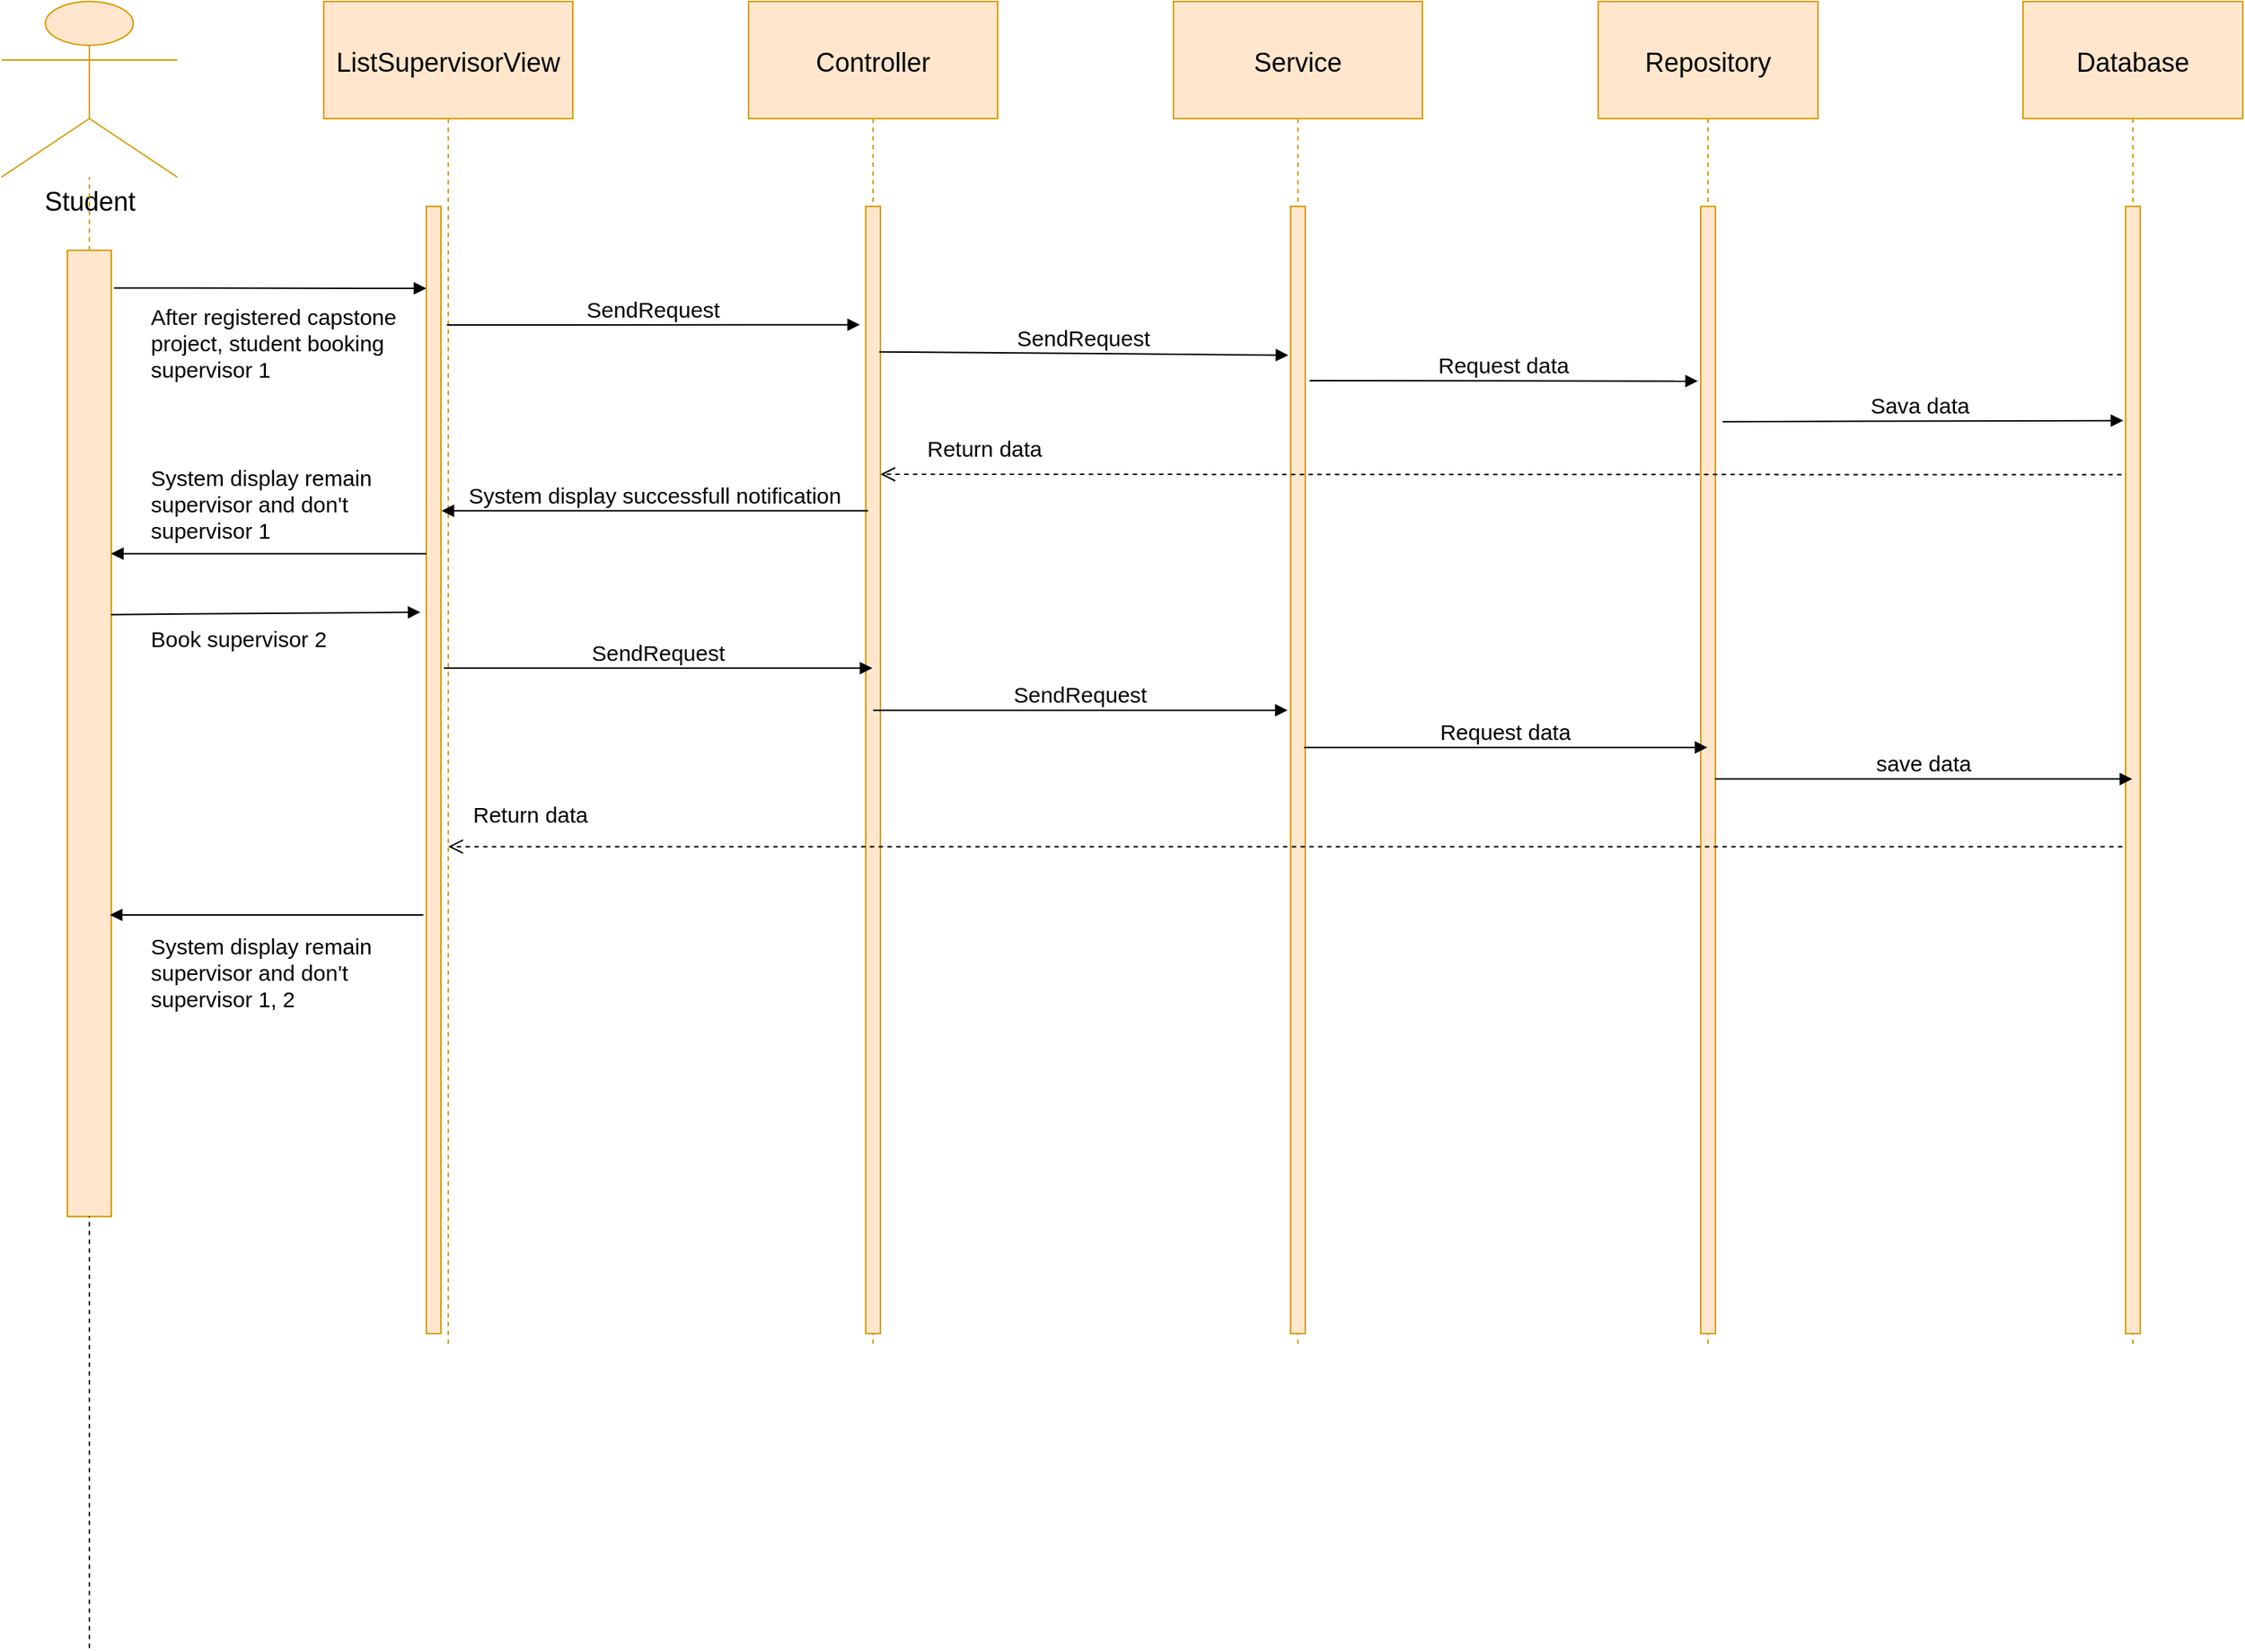 <mxfile version="14.1.1" type="device"><diagram id="jDtmIEbCMwDQXtz99wom" name="Page-1"><mxGraphModel dx="2486" dy="1224" grid="1" gridSize="10" guides="1" tooltips="1" connect="1" arrows="1" fold="1" page="1" pageScale="1" pageWidth="3300" pageHeight="4681" math="0" shadow="0"><root><mxCell id="0"/><mxCell id="1" parent="0"/><mxCell id="IumV6TvuwaspiA9U4c3H-1" value="&lt;span style=&quot;font-size: 18px&quot;&gt;Student&lt;/span&gt;" style="shape=umlActor;verticalLabelPosition=bottom;verticalAlign=top;html=1;outlineConnect=0;fillColor=#ffe6cc;strokeColor=#d79b00;" parent="1" vertex="1"><mxGeometry x="100" y="40" width="120" height="120" as="geometry"/></mxCell><mxCell id="IumV6TvuwaspiA9U4c3H-4" value="" style="endArrow=none;dashed=1;html=1;fillColor=#ffe6cc;strokeColor=#d79b00;" parent="1" source="IumV6TvuwaspiA9U4c3H-5" target="IumV6TvuwaspiA9U4c3H-1" edge="1"><mxGeometry width="50" height="50" relative="1" as="geometry"><mxPoint x="160" y="1164.8" as="sourcePoint"/><mxPoint x="900" y="420" as="targetPoint"/></mxGeometry></mxCell><mxCell id="IumV6TvuwaspiA9U4c3H-5" value="" style="rounded=0;whiteSpace=wrap;html=1;fillColor=#ffe6cc;strokeColor=#d79b00;" parent="1" vertex="1"><mxGeometry x="145" y="210" width="30" height="660" as="geometry"/></mxCell><mxCell id="IumV6TvuwaspiA9U4c3H-7" value="" style="endArrow=none;dashed=1;html=1;" parent="1" target="IumV6TvuwaspiA9U4c3H-5" edge="1"><mxGeometry width="50" height="50" relative="1" as="geometry"><mxPoint x="160" y="1164.8" as="sourcePoint"/><mxPoint x="160" y="160" as="targetPoint"/></mxGeometry></mxCell><mxCell id="IumV6TvuwaspiA9U4c3H-8" value="ListSupervisorView" style="shape=umlLifeline;perimeter=lifelinePerimeter;container=1;collapsible=0;recursiveResize=0;rounded=0;shadow=0;strokeWidth=1;fillColor=#ffe6cc;strokeColor=#d79b00;size=80;fontSize=18;" parent="1" vertex="1"><mxGeometry x="320" y="40" width="170" height="920" as="geometry"/></mxCell><mxCell id="IumV6TvuwaspiA9U4c3H-9" value="" style="points=[];perimeter=orthogonalPerimeter;rounded=0;shadow=0;strokeWidth=1;fillColor=#ffe6cc;strokeColor=#d79b00;" parent="IumV6TvuwaspiA9U4c3H-8" vertex="1"><mxGeometry x="70" y="140" width="10" height="770" as="geometry"/></mxCell><mxCell id="IumV6TvuwaspiA9U4c3H-10" value="Controller" style="shape=umlLifeline;perimeter=lifelinePerimeter;container=1;collapsible=0;recursiveResize=0;rounded=0;shadow=0;strokeWidth=1;fillColor=#ffe6cc;strokeColor=#d79b00;size=80;fontSize=18;" parent="1" vertex="1"><mxGeometry x="610" y="40" width="170" height="920" as="geometry"/></mxCell><mxCell id="IumV6TvuwaspiA9U4c3H-11" value="" style="points=[];perimeter=orthogonalPerimeter;rounded=0;shadow=0;strokeWidth=1;fillColor=#ffe6cc;strokeColor=#d79b00;" parent="IumV6TvuwaspiA9U4c3H-10" vertex="1"><mxGeometry x="80" y="140" width="10" height="770" as="geometry"/></mxCell><mxCell id="IumV6TvuwaspiA9U4c3H-12" value="Service" style="shape=umlLifeline;perimeter=lifelinePerimeter;container=1;collapsible=0;recursiveResize=0;rounded=0;shadow=0;strokeWidth=1;fillColor=#ffe6cc;strokeColor=#d79b00;size=80;fontSize=18;" parent="1" vertex="1"><mxGeometry x="900" y="40" width="170" height="920" as="geometry"/></mxCell><mxCell id="IumV6TvuwaspiA9U4c3H-13" value="" style="points=[];perimeter=orthogonalPerimeter;rounded=0;shadow=0;strokeWidth=1;fillColor=#ffe6cc;strokeColor=#d79b00;" parent="IumV6TvuwaspiA9U4c3H-12" vertex="1"><mxGeometry x="80" y="140" width="10" height="770" as="geometry"/></mxCell><mxCell id="IumV6TvuwaspiA9U4c3H-14" value="Repository" style="shape=umlLifeline;perimeter=lifelinePerimeter;container=1;collapsible=0;recursiveResize=0;rounded=0;shadow=0;strokeWidth=1;fillColor=#ffe6cc;strokeColor=#d79b00;size=80;fontSize=18;" parent="1" vertex="1"><mxGeometry x="1190" y="40" width="150" height="920" as="geometry"/></mxCell><mxCell id="IumV6TvuwaspiA9U4c3H-15" value="" style="points=[];perimeter=orthogonalPerimeter;rounded=0;shadow=0;strokeWidth=1;fillColor=#ffe6cc;strokeColor=#d79b00;" parent="IumV6TvuwaspiA9U4c3H-14" vertex="1"><mxGeometry x="70" y="140" width="10" height="770" as="geometry"/></mxCell><mxCell id="IumV6TvuwaspiA9U4c3H-16" value="Database" style="shape=umlLifeline;perimeter=lifelinePerimeter;container=1;collapsible=0;recursiveResize=0;rounded=0;shadow=0;strokeWidth=1;fillColor=#ffe6cc;strokeColor=#d79b00;size=80;fontSize=18;" parent="1" vertex="1"><mxGeometry x="1480" y="40" width="150" height="920" as="geometry"/></mxCell><mxCell id="IumV6TvuwaspiA9U4c3H-17" value="" style="points=[];perimeter=orthogonalPerimeter;rounded=0;shadow=0;strokeWidth=1;fillColor=#ffe6cc;strokeColor=#d79b00;" parent="IumV6TvuwaspiA9U4c3H-16" vertex="1"><mxGeometry x="70" y="140" width="10" height="770" as="geometry"/></mxCell><mxCell id="IumV6TvuwaspiA9U4c3H-18" value="" style="verticalAlign=bottom;endArrow=block;shadow=0;strokeWidth=1;fontSize=15;exitX=1.06;exitY=0.039;exitDx=0;exitDy=0;exitPerimeter=0;" parent="1" source="IumV6TvuwaspiA9U4c3H-5" edge="1"><mxGeometry x="0.343" y="36" relative="1" as="geometry"><mxPoint x="180" y="280" as="sourcePoint"/><mxPoint x="390" y="236" as="targetPoint"/><mxPoint as="offset"/></mxGeometry></mxCell><mxCell id="IumV6TvuwaspiA9U4c3H-19" value="SendRequest" style="verticalAlign=bottom;endArrow=block;shadow=0;strokeWidth=1;fontSize=15;entryX=-0.399;entryY=0.105;entryDx=0;entryDy=0;entryPerimeter=0;" parent="1" target="IumV6TvuwaspiA9U4c3H-11" edge="1"><mxGeometry relative="1" as="geometry"><mxPoint x="404" y="261" as="sourcePoint"/><mxPoint x="400.41" y="289.29" as="targetPoint"/></mxGeometry></mxCell><mxCell id="IumV6TvuwaspiA9U4c3H-20" value="SendRequest" style="verticalAlign=bottom;endArrow=block;shadow=0;strokeWidth=1;fontSize=15;entryX=-0.159;entryY=0.132;entryDx=0;entryDy=0;entryPerimeter=0;exitX=0.921;exitY=0.129;exitDx=0;exitDy=0;exitPerimeter=0;" parent="1" source="IumV6TvuwaspiA9U4c3H-11" target="IumV6TvuwaspiA9U4c3H-13" edge="1"><mxGeometry relative="1" as="geometry"><mxPoint x="200" y="300" as="sourcePoint"/><mxPoint x="410.41" y="299.29" as="targetPoint"/></mxGeometry></mxCell><mxCell id="IumV6TvuwaspiA9U4c3H-21" value="Request data" style="verticalAlign=bottom;endArrow=block;shadow=0;strokeWidth=1;fontSize=15;entryX=-0.199;entryY=0.155;entryDx=0;entryDy=0;entryPerimeter=0;" parent="1" target="IumV6TvuwaspiA9U4c3H-15" edge="1"><mxGeometry relative="1" as="geometry"><mxPoint x="993" y="299" as="sourcePoint"/><mxPoint x="988.41" y="291.64" as="targetPoint"/></mxGeometry></mxCell><mxCell id="IumV6TvuwaspiA9U4c3H-22" value="Sava data " style="verticalAlign=bottom;endArrow=block;shadow=0;strokeWidth=1;fontSize=15;entryX=-0.159;entryY=0.19;entryDx=0;entryDy=0;entryPerimeter=0;exitX=1.481;exitY=0.191;exitDx=0;exitDy=0;exitPerimeter=0;" parent="1" source="IumV6TvuwaspiA9U4c3H-15" target="IumV6TvuwaspiA9U4c3H-17" edge="1"><mxGeometry relative="1" as="geometry"><mxPoint x="1003" y="309" as="sourcePoint"/><mxPoint x="1268.01" y="309.35" as="targetPoint"/></mxGeometry></mxCell><mxCell id="IumV6TvuwaspiA9U4c3H-24" value="" style="verticalAlign=bottom;endArrow=open;dashed=1;endSize=8;shadow=0;strokeWidth=1;exitX=-0.279;exitY=0.238;exitDx=0;exitDy=0;exitPerimeter=0;" parent="1" source="IumV6TvuwaspiA9U4c3H-17" edge="1"><mxGeometry relative="1" as="geometry"><mxPoint x="700" y="363" as="targetPoint"/><mxPoint x="936.41" y="534.97" as="sourcePoint"/></mxGeometry></mxCell><mxCell id="IumV6TvuwaspiA9U4c3H-35" value="Request data" style="verticalAlign=bottom;endArrow=block;shadow=0;strokeWidth=1;fontSize=15;exitX=0.92;exitY=0.48;exitDx=0;exitDy=0;exitPerimeter=0;" parent="1" source="IumV6TvuwaspiA9U4c3H-13" target="IumV6TvuwaspiA9U4c3H-14" edge="1"><mxGeometry relative="1" as="geometry"><mxPoint x="1003" y="309" as="sourcePoint"/><mxPoint x="1268.01" y="309.35" as="targetPoint"/></mxGeometry></mxCell><mxCell id="IumV6TvuwaspiA9U4c3H-36" value="save data" style="verticalAlign=bottom;endArrow=block;shadow=0;strokeWidth=1;fontSize=15;exitX=0.972;exitY=0.508;exitDx=0;exitDy=0;exitPerimeter=0;" parent="1" source="IumV6TvuwaspiA9U4c3H-15" target="IumV6TvuwaspiA9U4c3H-16" edge="1"><mxGeometry relative="1" as="geometry"><mxPoint x="1284.81" y="337.07" as="sourcePoint"/><mxPoint x="1558.41" y="336.3" as="targetPoint"/></mxGeometry></mxCell><mxCell id="IumV6TvuwaspiA9U4c3H-37" value="" style="verticalAlign=bottom;endArrow=open;dashed=1;endSize=8;shadow=0;strokeWidth=1;exitX=-0.221;exitY=0.568;exitDx=0;exitDy=0;exitPerimeter=0;" parent="1" source="IumV6TvuwaspiA9U4c3H-17" target="IumV6TvuwaspiA9U4c3H-8" edge="1"><mxGeometry relative="1" as="geometry"><mxPoint x="1000" y="373" as="targetPoint"/><mxPoint x="1557.21" y="373.26" as="sourcePoint"/></mxGeometry></mxCell><mxCell id="IumV6TvuwaspiA9U4c3H-38" value="&lt;span style=&quot;color: rgb(0, 0, 0); font-family: helvetica; font-size: 15px; font-style: normal; font-weight: 400; letter-spacing: normal; text-align: center; text-indent: 0px; text-transform: none; word-spacing: 0px; background-color: rgb(255, 255, 255); display: inline; float: none;&quot;&gt;Return data&lt;/span&gt;" style="text;whiteSpace=wrap;html=1;" parent="1" vertex="1"><mxGeometry x="420" y="580" width="100" height="30" as="geometry"/></mxCell><mxCell id="IumV6TvuwaspiA9U4c3H-39" value="" style="verticalAlign=bottom;endArrow=block;shadow=0;strokeWidth=1;fontSize=15;" parent="1" edge="1"><mxGeometry x="-0.271" y="-44" relative="1" as="geometry"><mxPoint x="388" y="664" as="sourcePoint"/><mxPoint x="174" y="664" as="targetPoint"/><mxPoint as="offset"/></mxGeometry></mxCell><mxCell id="BjDTo32C-EoiDIEmm9K--1" value="&lt;span style=&quot;color: rgb(0 , 0 , 0) ; font-family: &amp;#34;helvetica&amp;#34; ; font-size: 15px ; font-style: normal ; font-weight: 400 ; letter-spacing: normal ; text-align: center ; text-indent: 0px ; text-transform: none ; word-spacing: 0px ; background-color: rgb(255 , 255 , 255) ; display: inline ; float: none&quot;&gt;After registered capstone&lt;/span&gt;&lt;br style=&quot;padding: 0px ; margin: 0px ; color: rgb(0 , 0 , 0) ; font-family: &amp;#34;helvetica&amp;#34; ; font-size: 15px ; font-style: normal ; font-weight: 400 ; letter-spacing: normal ; text-align: center ; text-indent: 0px ; text-transform: none ; word-spacing: 0px&quot;&gt;&lt;span style=&quot;color: rgb(0 , 0 , 0) ; font-family: &amp;#34;helvetica&amp;#34; ; font-size: 15px ; font-style: normal ; font-weight: 400 ; letter-spacing: normal ; text-align: center ; text-indent: 0px ; text-transform: none ; word-spacing: 0px ; background-color: rgb(255 , 255 , 255) ; display: inline ; float: none&quot;&gt;project, student booking &lt;br&gt;supervisor 1&lt;/span&gt;" style="text;whiteSpace=wrap;html=1;" vertex="1" parent="1"><mxGeometry x="200" y="240" width="260" height="40" as="geometry"/></mxCell><mxCell id="BjDTo32C-EoiDIEmm9K--2" value="&lt;span style=&quot;font-family: &amp;#34;helvetica&amp;#34; ; font-size: 15px ; text-align: center ; background-color: rgb(255 , 255 , 255)&quot;&gt;System display remain&amp;nbsp;&lt;/span&gt;&lt;br style=&quot;padding: 0px ; margin: 0px ; font-family: &amp;#34;helvetica&amp;#34; ; font-size: 15px ; text-align: center&quot;&gt;&lt;span style=&quot;font-family: &amp;#34;helvetica&amp;#34; ; font-size: 15px ; text-align: center ; background-color: rgb(255 , 255 , 255)&quot;&gt;supervisor and don't&amp;nbsp;&lt;br&gt;supervisor 1, 2&lt;/span&gt;" style="text;whiteSpace=wrap;html=1;" vertex="1" parent="1"><mxGeometry x="200" y="670" width="180" height="40" as="geometry"/></mxCell><mxCell id="IumV6TvuwaspiA9U4c3H-25" value="&lt;span style=&quot;color: rgb(0 , 0 , 0) ; font-family: &amp;#34;helvetica&amp;#34; ; font-size: 15px ; font-style: normal ; font-weight: 400 ; letter-spacing: normal ; text-align: center ; text-indent: 0px ; text-transform: none ; word-spacing: 0px ; background-color: rgb(255 , 255 , 255) ; display: inline ; float: none&quot;&gt;Return data&lt;/span&gt;" style="text;whiteSpace=wrap;html=1;" parent="1" vertex="1"><mxGeometry x="730" y="330" width="120" height="30" as="geometry"/></mxCell><mxCell id="BjDTo32C-EoiDIEmm9K--3" value="" style="verticalAlign=bottom;endArrow=block;shadow=0;strokeWidth=1;fontSize=15;exitX=0.993;exitY=0.377;exitDx=0;exitDy=0;exitPerimeter=0;entryX=-0.4;entryY=0.36;entryDx=0;entryDy=0;entryPerimeter=0;" edge="1" parent="1" source="IumV6TvuwaspiA9U4c3H-5" target="IumV6TvuwaspiA9U4c3H-9"><mxGeometry x="0.343" y="36" relative="1" as="geometry"><mxPoint x="186.8" y="245.74" as="sourcePoint"/><mxPoint x="390" y="403" as="targetPoint"/><mxPoint as="offset"/></mxGeometry></mxCell><mxCell id="BjDTo32C-EoiDIEmm9K--4" value="System display successfull notification" style="verticalAlign=bottom;endArrow=block;shadow=0;strokeWidth=1;fontSize=15;entryX=1.04;entryY=0.27;entryDx=0;entryDy=0;entryPerimeter=0;exitX=0.16;exitY=0.27;exitDx=0;exitDy=0;exitPerimeter=0;" edge="1" parent="1" source="IumV6TvuwaspiA9U4c3H-11" target="IumV6TvuwaspiA9U4c3H-9"><mxGeometry relative="1" as="geometry"><mxPoint x="709.21" y="289.33" as="sourcePoint"/><mxPoint x="988.41" y="291.64" as="targetPoint"/></mxGeometry></mxCell><mxCell id="BjDTo32C-EoiDIEmm9K--5" value="" style="verticalAlign=bottom;endArrow=block;shadow=0;strokeWidth=1;fontSize=15;entryX=0.993;entryY=0.314;entryDx=0;entryDy=0;entryPerimeter=0;" edge="1" parent="1" source="IumV6TvuwaspiA9U4c3H-9" target="IumV6TvuwaspiA9U4c3H-5"><mxGeometry x="-0.271" y="-44" relative="1" as="geometry"><mxPoint x="398" y="674" as="sourcePoint"/><mxPoint x="184" y="674" as="targetPoint"/><mxPoint as="offset"/></mxGeometry></mxCell><mxCell id="BjDTo32C-EoiDIEmm9K--6" value="&lt;span style=&quot;color: rgb(0 , 0 , 0) ; font-family: &amp;#34;helvetica&amp;#34; ; font-size: 15px ; font-style: normal ; font-weight: 400 ; letter-spacing: normal ; text-align: center ; text-indent: 0px ; text-transform: none ; word-spacing: 0px ; background-color: rgb(255 , 255 , 255) ; display: inline ; float: none&quot;&gt;System display remain&amp;nbsp;&lt;/span&gt;&lt;br style=&quot;padding: 0px ; margin: 0px ; color: rgb(0 , 0 , 0) ; font-family: &amp;#34;helvetica&amp;#34; ; font-size: 15px ; font-style: normal ; font-weight: 400 ; letter-spacing: normal ; text-align: center ; text-indent: 0px ; text-transform: none ; word-spacing: 0px&quot;&gt;&lt;span style=&quot;color: rgb(0 , 0 , 0) ; font-family: &amp;#34;helvetica&amp;#34; ; font-size: 15px ; font-style: normal ; font-weight: 400 ; letter-spacing: normal ; text-align: center ; text-indent: 0px ; text-transform: none ; word-spacing: 0px ; background-color: rgb(255 , 255 , 255) ; display: inline ; float: none&quot;&gt;supervisor and don't&amp;nbsp;&lt;br&gt;supervisor 1&amp;nbsp;&lt;br&gt;&lt;/span&gt;" style="text;whiteSpace=wrap;html=1;" vertex="1" parent="1"><mxGeometry x="200" y="350" width="180" height="60" as="geometry"/></mxCell><mxCell id="BjDTo32C-EoiDIEmm9K--7" value="&lt;div style=&quot;text-align: center&quot;&gt;&lt;font face=&quot;helvetica&quot;&gt;&lt;span style=&quot;font-size: 15px ; background-color: rgb(255 , 255 , 255)&quot;&gt;Book supervisor 2&lt;/span&gt;&lt;/font&gt;&lt;/div&gt;" style="text;whiteSpace=wrap;html=1;" vertex="1" parent="1"><mxGeometry x="200" y="460" width="180" height="40" as="geometry"/></mxCell><mxCell id="BjDTo32C-EoiDIEmm9K--8" value="SendRequest" style="verticalAlign=bottom;endArrow=block;shadow=0;strokeWidth=1;fontSize=15;exitX=0.482;exitY=0.495;exitDx=0;exitDy=0;exitPerimeter=0;" edge="1" parent="1" source="IumV6TvuwaspiA9U4c3H-8" target="IumV6TvuwaspiA9U4c3H-10"><mxGeometry relative="1" as="geometry"><mxPoint x="414" y="271" as="sourcePoint"/><mxPoint x="696.01" y="270.85" as="targetPoint"/></mxGeometry></mxCell><mxCell id="BjDTo32C-EoiDIEmm9K--9" value="SendRequest" style="verticalAlign=bottom;endArrow=block;shadow=0;strokeWidth=1;fontSize=15;entryX=-0.2;entryY=0.447;entryDx=0;entryDy=0;entryPerimeter=0;" edge="1" parent="1" source="IumV6TvuwaspiA9U4c3H-10" target="IumV6TvuwaspiA9U4c3H-13"><mxGeometry relative="1" as="geometry"><mxPoint x="424" y="281" as="sourcePoint"/><mxPoint x="706.01" y="280.85" as="targetPoint"/></mxGeometry></mxCell></root></mxGraphModel></diagram></mxfile>